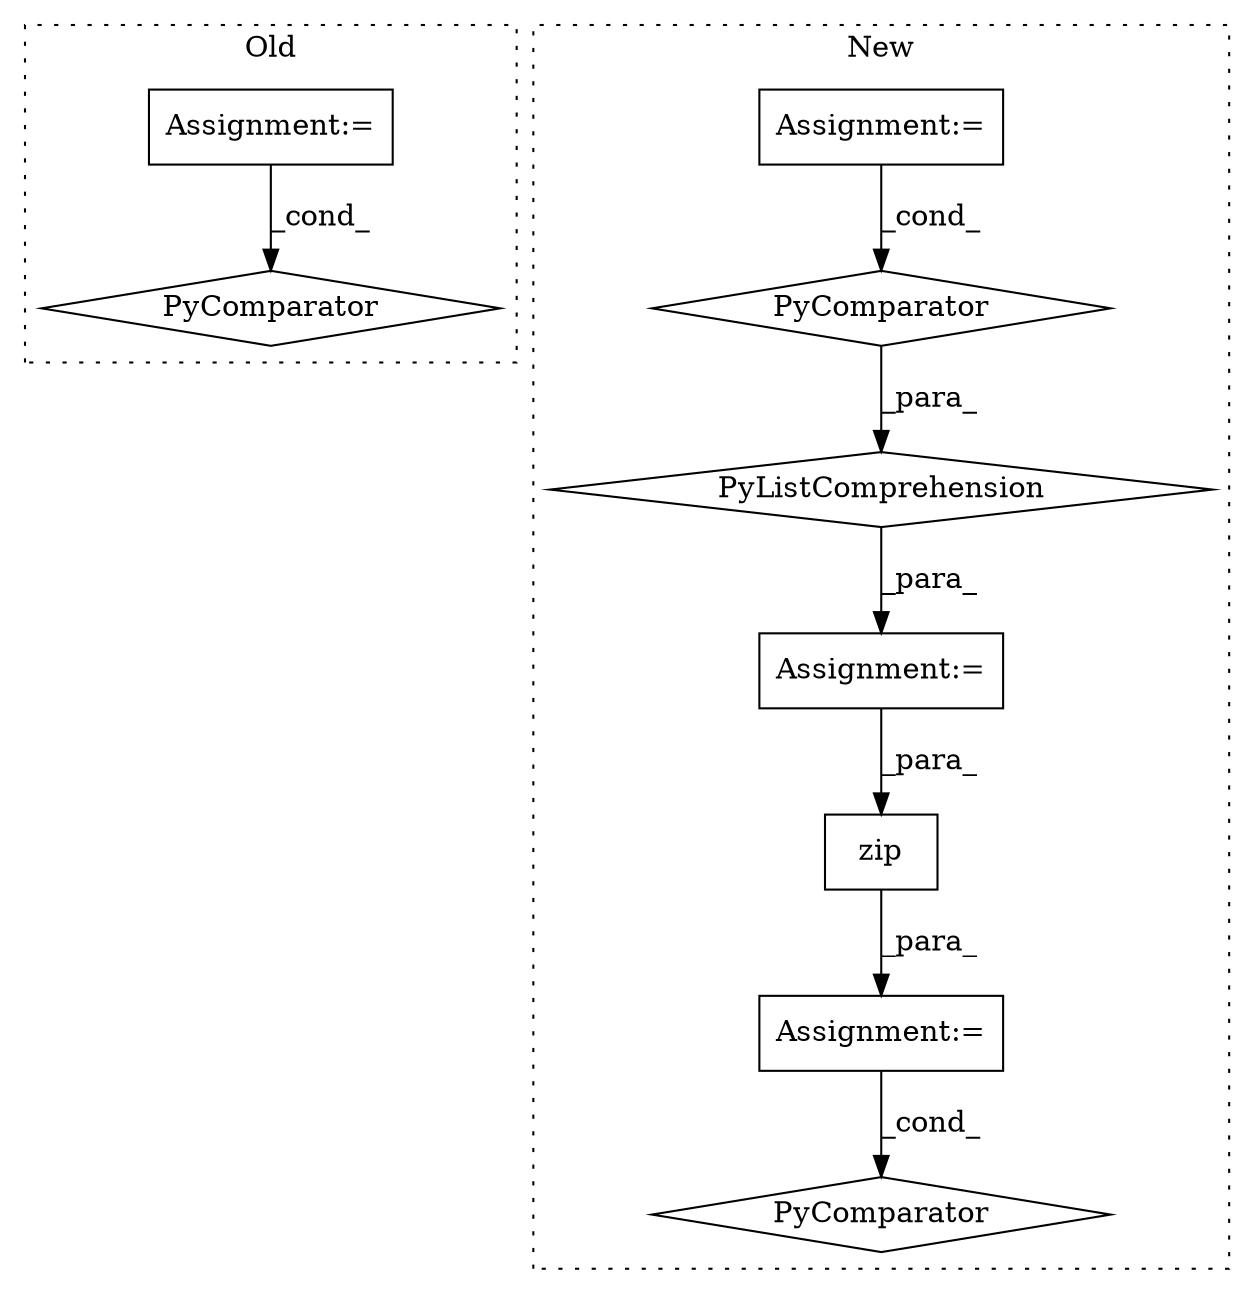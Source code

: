 digraph G {
subgraph cluster0 {
1 [label="PyComparator" a="113" s="5861" l="46" shape="diamond"];
3 [label="Assignment:=" a="7" s="5861" l="46" shape="box"];
label = "Old";
style="dotted";
}
subgraph cluster1 {
2 [label="zip" a="32" s="6153,6212" l="4,1" shape="box"];
4 [label="Assignment:=" a="7" s="6127" l="95" shape="box"];
5 [label="Assignment:=" a="7" s="5820" l="12" shape="box"];
6 [label="PyComparator" a="113" s="5915" l="32" shape="diamond"];
7 [label="PyListComprehension" a="109" s="5832" l="123" shape="diamond"];
8 [label="Assignment:=" a="7" s="5915" l="32" shape="box"];
9 [label="PyComparator" a="113" s="6127" l="95" shape="diamond"];
label = "New";
style="dotted";
}
2 -> 4 [label="_para_"];
3 -> 1 [label="_cond_"];
4 -> 9 [label="_cond_"];
5 -> 2 [label="_para_"];
6 -> 7 [label="_para_"];
7 -> 5 [label="_para_"];
8 -> 6 [label="_cond_"];
}